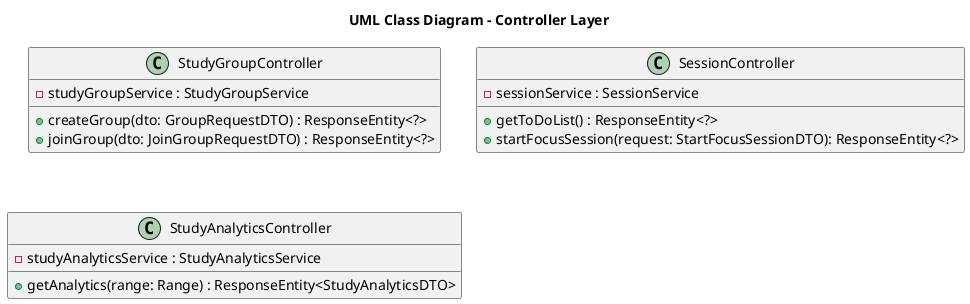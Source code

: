 @startuml
title UML Class Diagram - Controller Layer

class StudyGroupController {
    - studyGroupService : StudyGroupService
    + createGroup(dto: GroupRequestDTO) : ResponseEntity<?>
    + joinGroup(dto: JoinGroupRequestDTO) : ResponseEntity<?>
}

class SessionController {
    - sessionService : SessionService
    + getToDoList() : ResponseEntity<?>
    + startFocusSession(request: StartFocusSessionDTO): ResponseEntity<?>
}


class StudyAnalyticsController {
    - studyAnalyticsService : StudyAnalyticsService
    + getAnalytics(range: Range) : ResponseEntity<StudyAnalyticsDTO>
}

@enduml
